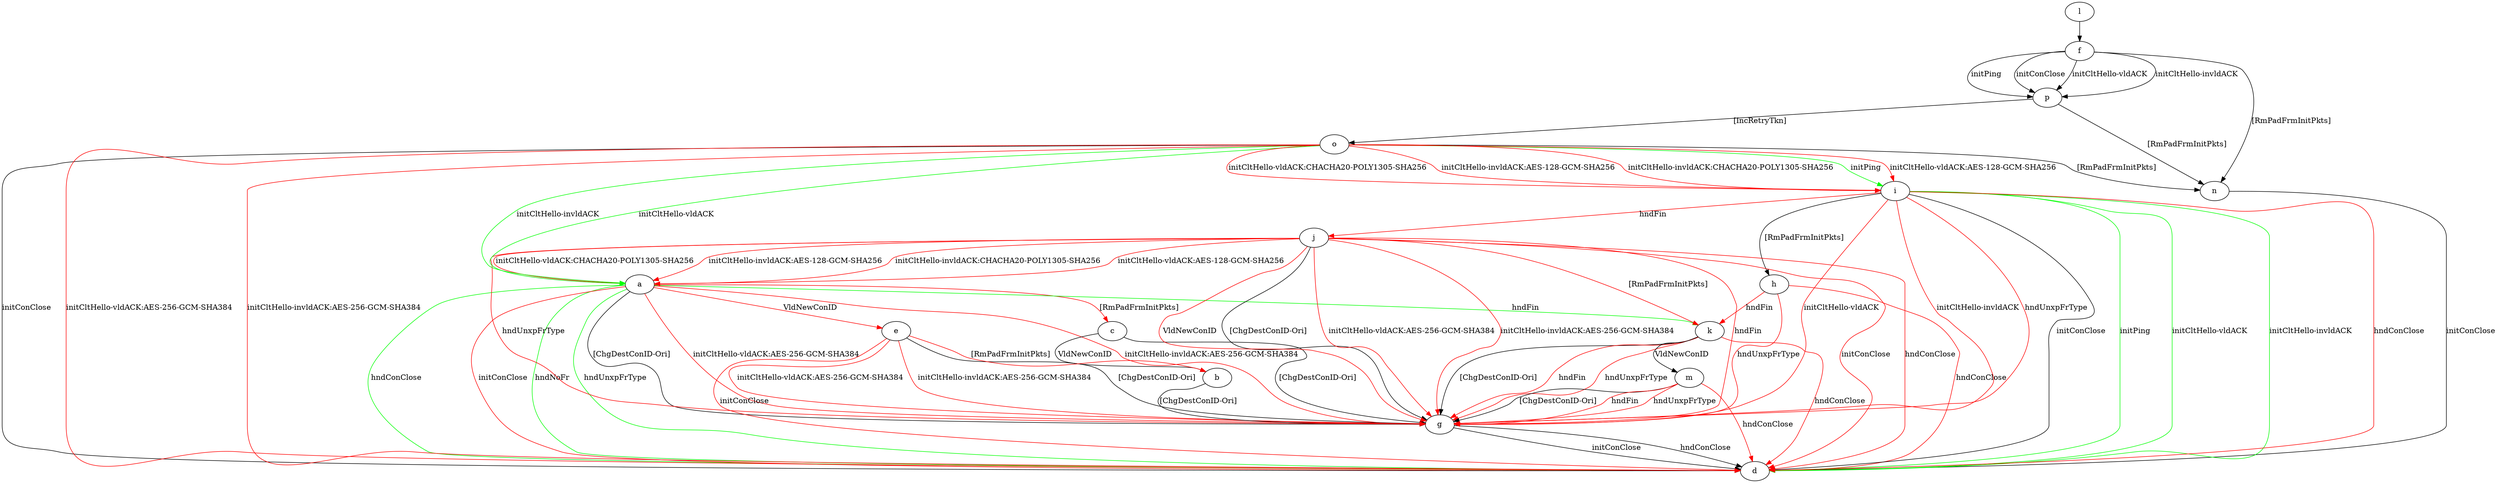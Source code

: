 digraph "" {
	a -> c	[key=0,
		color=red,
		label="[RmPadFrmInitPkts] "];
	a -> d	[key=0,
		color=green,
		label="hndNoFr "];
	a -> d	[key=1,
		color=green,
		label="hndUnxpFrType "];
	a -> d	[key=2,
		color=green,
		label="hndConClose "];
	a -> d	[key=3,
		color=red,
		label="initConClose "];
	a -> e	[key=0,
		color=red,
		label="VldNewConID "];
	a -> g	[key=0,
		label="[ChgDestConID-Ori] "];
	a -> g	[key=1,
		color=red,
		label="initCltHello-vldACK:AES-256-GCM-SHA384 "];
	a -> g	[key=2,
		color=red,
		label="initCltHello-invldACK:AES-256-GCM-SHA384 "];
	a -> k	[key=0,
		color=green,
		label="hndFin "];
	b -> g	[key=0,
		label="[ChgDestConID-Ori] "];
	c -> b	[key=0,
		label="VldNewConID "];
	c -> g	[key=0,
		label="[ChgDestConID-Ori] "];
	e -> b	[key=0,
		color=red,
		label="[RmPadFrmInitPkts] "];
	e -> d	[key=0,
		color=red,
		label="initConClose "];
	e -> g	[key=0,
		label="[ChgDestConID-Ori] "];
	e -> g	[key=1,
		color=red,
		label="initCltHello-vldACK:AES-256-GCM-SHA384 "];
	e -> g	[key=2,
		color=red,
		label="initCltHello-invldACK:AES-256-GCM-SHA384 "];
	f -> n	[key=0,
		label="[RmPadFrmInitPkts] "];
	f -> p	[key=0,
		label="initPing "];
	f -> p	[key=1,
		label="initConClose "];
	f -> p	[key=2,
		label="initCltHello-vldACK "];
	f -> p	[key=3,
		label="initCltHello-invldACK "];
	g -> d	[key=0,
		label="initConClose "];
	g -> d	[key=1,
		label="hndConClose "];
	h -> d	[key=0,
		color=red,
		label="hndConClose "];
	h -> g	[key=0,
		color=red,
		label="hndUnxpFrType "];
	h -> k	[key=0,
		color=red,
		label="hndFin "];
	i -> d	[key=0,
		label="initConClose "];
	i -> d	[key=1,
		color=green,
		label="initPing "];
	i -> d	[key=2,
		color=green,
		label="initCltHello-vldACK "];
	i -> d	[key=3,
		color=green,
		label="initCltHello-invldACK "];
	i -> d	[key=4,
		color=red,
		label="hndConClose "];
	i -> g	[key=0,
		color=red,
		label="initCltHello-vldACK "];
	i -> g	[key=1,
		color=red,
		label="initCltHello-invldACK "];
	i -> g	[key=2,
		color=red,
		label="hndUnxpFrType "];
	i -> h	[key=0,
		label="[RmPadFrmInitPkts] "];
	i -> j	[key=0,
		color=red,
		label="hndFin "];
	j -> a	[key=0,
		color=red,
		label="initCltHello-vldACK:AES-128-GCM-SHA256 "];
	j -> a	[key=1,
		color=red,
		label="initCltHello-vldACK:CHACHA20-POLY1305-SHA256 "];
	j -> a	[key=2,
		color=red,
		label="initCltHello-invldACK:AES-128-GCM-SHA256 "];
	j -> a	[key=3,
		color=red,
		label="initCltHello-invldACK:CHACHA20-POLY1305-SHA256 "];
	j -> d	[key=0,
		color=red,
		label="initConClose "];
	j -> d	[key=1,
		color=red,
		label="hndConClose "];
	j -> g	[key=0,
		label="[ChgDestConID-Ori] "];
	j -> g	[key=1,
		color=red,
		label="initCltHello-vldACK:AES-256-GCM-SHA384 "];
	j -> g	[key=2,
		color=red,
		label="initCltHello-invldACK:AES-256-GCM-SHA384 "];
	j -> g	[key=3,
		color=red,
		label="hndFin "];
	j -> g	[key=4,
		color=red,
		label="hndUnxpFrType "];
	j -> g	[key=5,
		color=red,
		label="VldNewConID "];
	j -> k	[key=0,
		color=red,
		label="[RmPadFrmInitPkts] "];
	k -> d	[key=0,
		color=red,
		label="hndConClose "];
	k -> g	[key=0,
		label="[ChgDestConID-Ori] "];
	k -> g	[key=1,
		color=red,
		label="hndFin "];
	k -> g	[key=2,
		color=red,
		label="hndUnxpFrType "];
	k -> m	[key=0,
		label="VldNewConID "];
	l -> f	[key=0];
	m -> d	[key=0,
		color=red,
		label="hndConClose "];
	m -> g	[key=0,
		label="[ChgDestConID-Ori] "];
	m -> g	[key=1,
		color=red,
		label="hndFin "];
	m -> g	[key=2,
		color=red,
		label="hndUnxpFrType "];
	n -> d	[key=0,
		label="initConClose "];
	o -> a	[key=0,
		color=green,
		label="initCltHello-vldACK "];
	o -> a	[key=1,
		color=green,
		label="initCltHello-invldACK "];
	o -> d	[key=0,
		label="initConClose "];
	o -> d	[key=1,
		color=red,
		label="initCltHello-vldACK:AES-256-GCM-SHA384 "];
	o -> d	[key=2,
		color=red,
		label="initCltHello-invldACK:AES-256-GCM-SHA384 "];
	o -> i	[key=0,
		color=green,
		label="initPing "];
	o -> i	[key=1,
		color=red,
		label="initCltHello-vldACK:AES-128-GCM-SHA256 "];
	o -> i	[key=2,
		color=red,
		label="initCltHello-vldACK:CHACHA20-POLY1305-SHA256 "];
	o -> i	[key=3,
		color=red,
		label="initCltHello-invldACK:AES-128-GCM-SHA256 "];
	o -> i	[key=4,
		color=red,
		label="initCltHello-invldACK:CHACHA20-POLY1305-SHA256 "];
	o -> n	[key=0,
		label="[RmPadFrmInitPkts] "];
	p -> n	[key=0,
		label="[RmPadFrmInitPkts] "];
	p -> o	[key=0,
		label="[IncRetryTkn] "];
}
